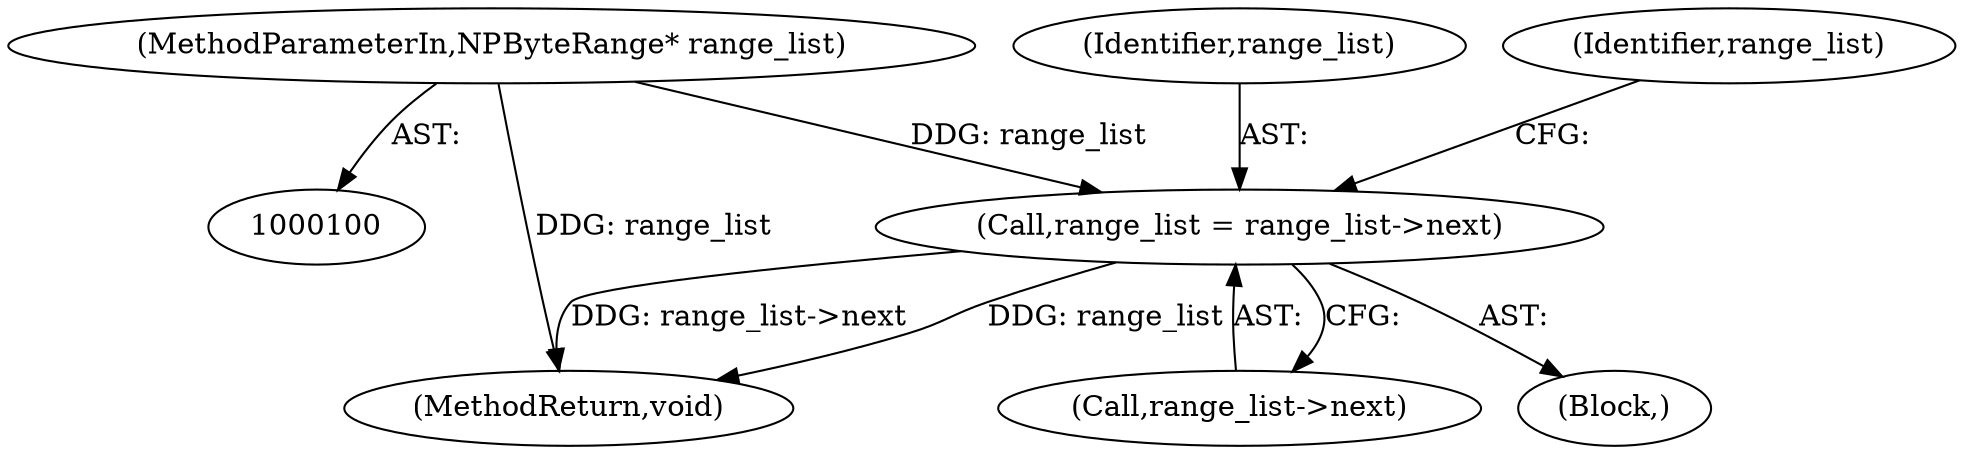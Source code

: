 digraph "0_Chrome_ea3d1d84be3d6f97bf50e76511c9e26af6895533_31@pointer" {
"1000132" [label="(Call,range_list = range_list->next)"];
"1000102" [label="(MethodParameterIn,NPByteRange* range_list)"];
"1000134" [label="(Call,range_list->next)"];
"1000192" [label="(MethodReturn,void)"];
"1000102" [label="(MethodParameterIn,NPByteRange* range_list)"];
"1000132" [label="(Call,range_list = range_list->next)"];
"1000133" [label="(Identifier,range_list)"];
"1000138" [label="(Identifier,range_list)"];
"1000110" [label="(Block,)"];
"1000132" -> "1000110"  [label="AST: "];
"1000132" -> "1000134"  [label="CFG: "];
"1000133" -> "1000132"  [label="AST: "];
"1000134" -> "1000132"  [label="AST: "];
"1000138" -> "1000132"  [label="CFG: "];
"1000132" -> "1000192"  [label="DDG: range_list->next"];
"1000132" -> "1000192"  [label="DDG: range_list"];
"1000102" -> "1000132"  [label="DDG: range_list"];
"1000102" -> "1000100"  [label="AST: "];
"1000102" -> "1000192"  [label="DDG: range_list"];
}
